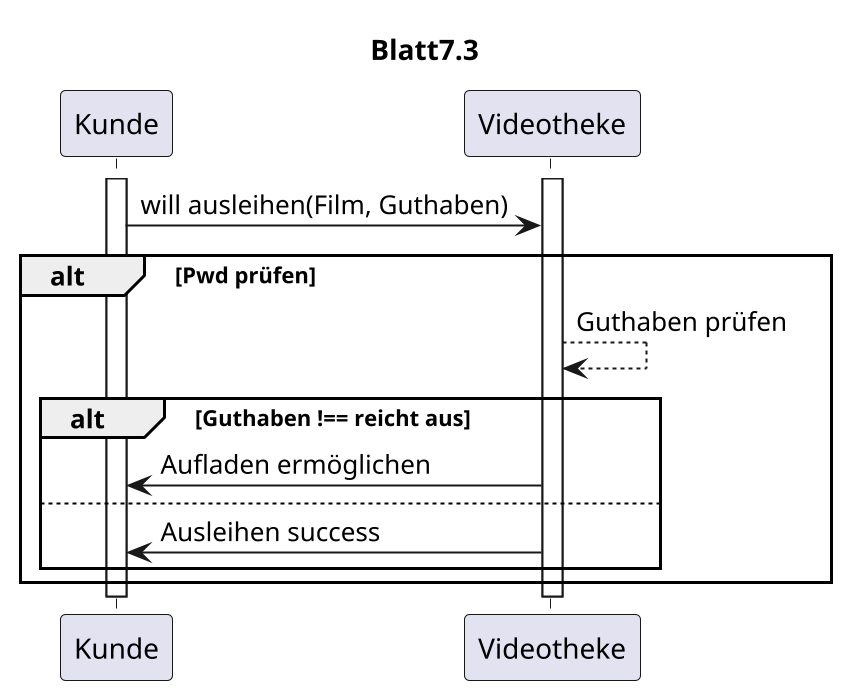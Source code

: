 @startuml blatt7
scale 2

title Blatt7.3

activate Kunde
activate Videotheke
Kunde ->  Videotheke: will ausleihen(Film, Guthaben)

alt Pwd prüfen
    Videotheke --> Videotheke : Guthaben prüfen

    alt Guthaben !== reicht aus
        Kunde <- Videotheke : Aufladen ermöglichen
    else
        Kunde <- Videotheke : Ausleihen success
    end
end

deactivate Kunde
deactivate Videotheke

' das Ausleihen eines Films nur bei vorhandenem
' Guthaben möglich sein soll. Sollte das Guthaben
' nicht ausreichen, ermöglichen Sie dem Nutzer das
' Aufladen seines Guthabens, indem Sie auf ein
' externes System verweisen, dass für eine geeignete
' Abbuchung zuständig ist

@endum